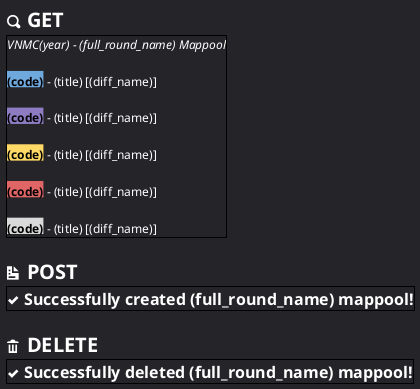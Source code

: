 @startsalt mappool
	<style>
		saltDiagram {
			BackgroundColor #242429
		}
	</style>
	{
		= <color:#ffffff><&magnifying-glass> GET
		{+
			==== <color:#ffffff>VNMC(year) - (full_round_name) Mappool
			.
			<color:#ffffff><back:#6fa8dc><color:#000000>**(code)**</back> - (title) [(diff_name)]
			/' rest of RC maps '/ .
			<color:#ffffff><back:#8e7cc3><color:#000000>**(code)**</back> - (title) [(diff_name)]
			/' rest of HB maps '/ .
			<color:#ffffff><back:#ffd966><color:#000000>**(code)**</back> - (title) [(diff_name)]
			/' rest of LN maps '/ .
			<color:#ffffff><back:#e06666><color:#000000>**(code)**</back> - (title) [(diff_name)]
			/' rest of SV maps '/ .
			<color:#ffffff><back:#d9d9d9><color:#000000>**(code)**</back> - (title) [(diff_name)]
		}
		.
		= <color:#ffffff><&document> POST
		{+
			== <color:#ffffff><&check> Successfully created (full_round_name) mappool!
		}
		.
		= <color:#ffffff><&trash> DELETE
		{+
			== <color:#ffffff><&check> Successfully deleted (full_round_name) mappool!
		}
	}
@endsalt